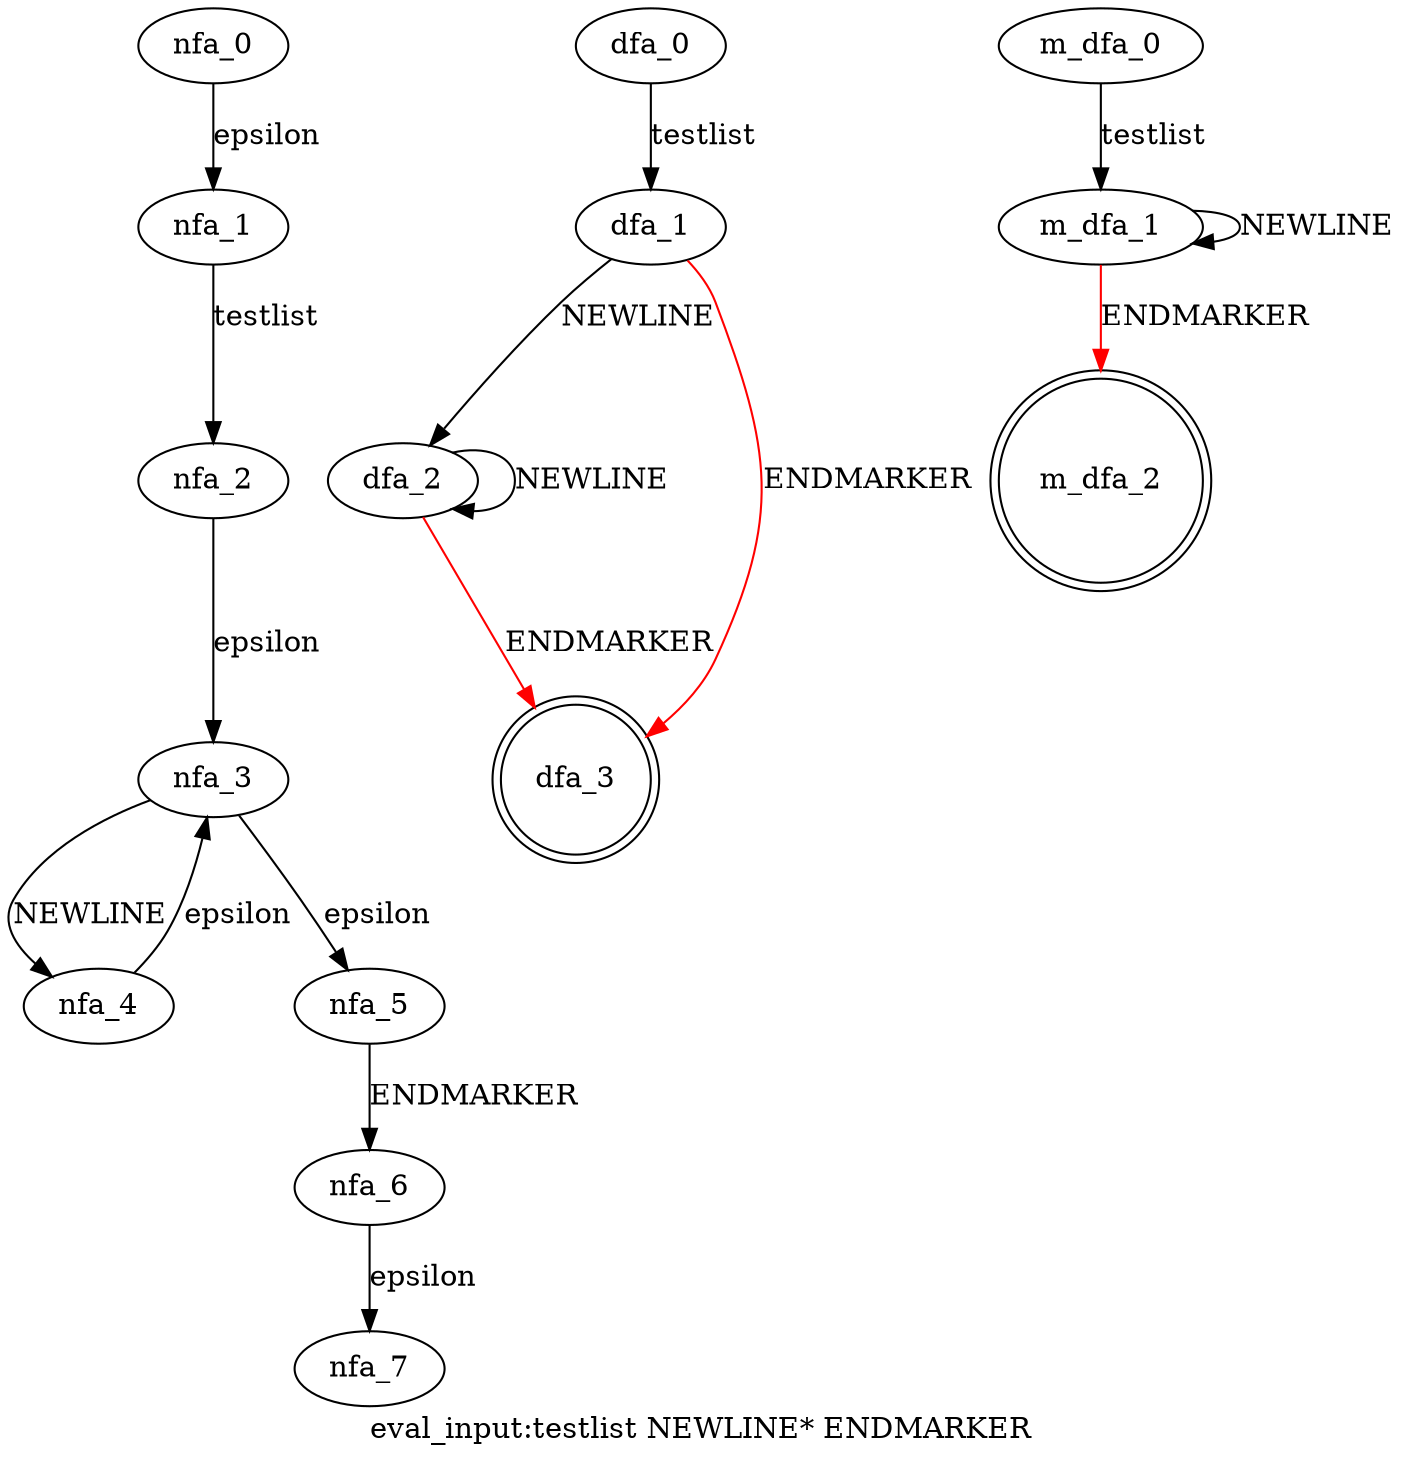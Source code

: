 digraph eval_input {
 graph[label="eval_input:testlist NEWLINE* ENDMARKER"]
 subgraph eval_input_nfa {
  nfa_0->nfa_1[label="epsilon"]
  nfa_1->nfa_2[label="testlist"]
  nfa_2->nfa_3[label="epsilon"]
  nfa_3->nfa_4[label="NEWLINE"]
  nfa_4->nfa_3[label="epsilon"]
  nfa_3->nfa_5[label="epsilon"]
  nfa_5->nfa_6[label="ENDMARKER"]
  nfa_6->nfa_7[label="epsilon"]
  }
 subgraph eval_input_dfa {
  dfa_0->dfa_1[label="testlist"]
  dfa_1->dfa_2[label="NEWLINE"]
  dfa_2->dfa_2[label="NEWLINE"]
  dfa_2->dfa_3[label="ENDMARKER",color=red]
  dfa_1->dfa_3[label="ENDMARKER",color=red]
  dfa_3[shape=doublecircle]
  }
 subgraph eval_input_m_dfa {
  m_dfa_0->m_dfa_1[label="testlist"]
  m_dfa_1->m_dfa_2[label="ENDMARKER",color=red]
  m_dfa_1->m_dfa_1[label="NEWLINE"]
  m_dfa_2[shape=doublecircle]
  }
}
